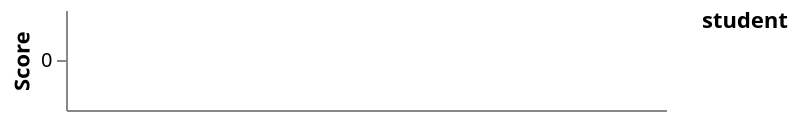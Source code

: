 {
    "$schema": "https://vega.github.io/schema/vega-lite/v2.json",
    "description": "A bar graph showing the scores of the top 5 students. This shows an example of the window transform, for how the top X can be filtered, and also how a rank can be computed for each student.",
    "width": 300,
    "height": 50,
    "data": {
        "values": [
            { "student": "A", "score": 100 }, { "student": "B", "score": 56 },
            { "student": "C", "score": 88 }, { "student": "D", "score": 65 },
            { "student": "E", "score": 45 }, { "student": "F", "score": 23 },
            { "student": "G", "score": 66 }, { "student": "H", "score": 67 },
            { "student": "I", "score": 13 }, { "student": "J", "score": 12 },
            { "student": "K", "score": 50 }, { "student": "L", "score": 78 },
            { "student": "M", "score": 66 }, { "student": "N", "score": 30 },
            { "student": "O", "score": 97 }, { "student": "P", "score": 75 },
            { "student": "Q", "score": 24 }, { "student": "R", "score": 42 },
            { "student": "S", "score": 76 }, { "student": "T", "score": 78 },
            { "student": "U", "score": 21 }, { "student": "V", "score": 46 }
        ]
    },
    "layer": [{
        "transform": [{
                "window": [{
                    "op": "rank",
                    "field": "score",
                    "as": "rank"
                }],
                "sort": [{ "field": "score", "order": "ascending" }],
                "groupby": [
                    "Student"
                ],
                "frame": [null, 0]
            },
            {
                "window": [{
                    "op": "count",
                    "field": "score",
                    "as": "totalStudents"
                }],
                "sort": [{ "field": "score", "order": "ascending" }],
                "groupby": [
                    "Student"
                ],
                "frame": [null, null]
            },
            {
                "filter": "datum.totalStudents - datum.rank > 5"
            }
        ],
        "mark": { "type": "bar", "clip": true },
        "encoding": {
            "x": {
                "field": "student",
                "type": "nominal",
                "scale": { "rangeStep": 12 },
                "axis": { "title": "" }
            },
            "y": {
                "field": "Score",
                "type": "quantitative",
                "axis": { "title": "Score", "grid": false }
            },
            "color": {
                "field": "student",
                "type": "nominal"
            }
        }
    }],
    "config": {
        "view": { "stroke": "transparent" },
        "axis": { "domainWidth": 1 }
    }
}